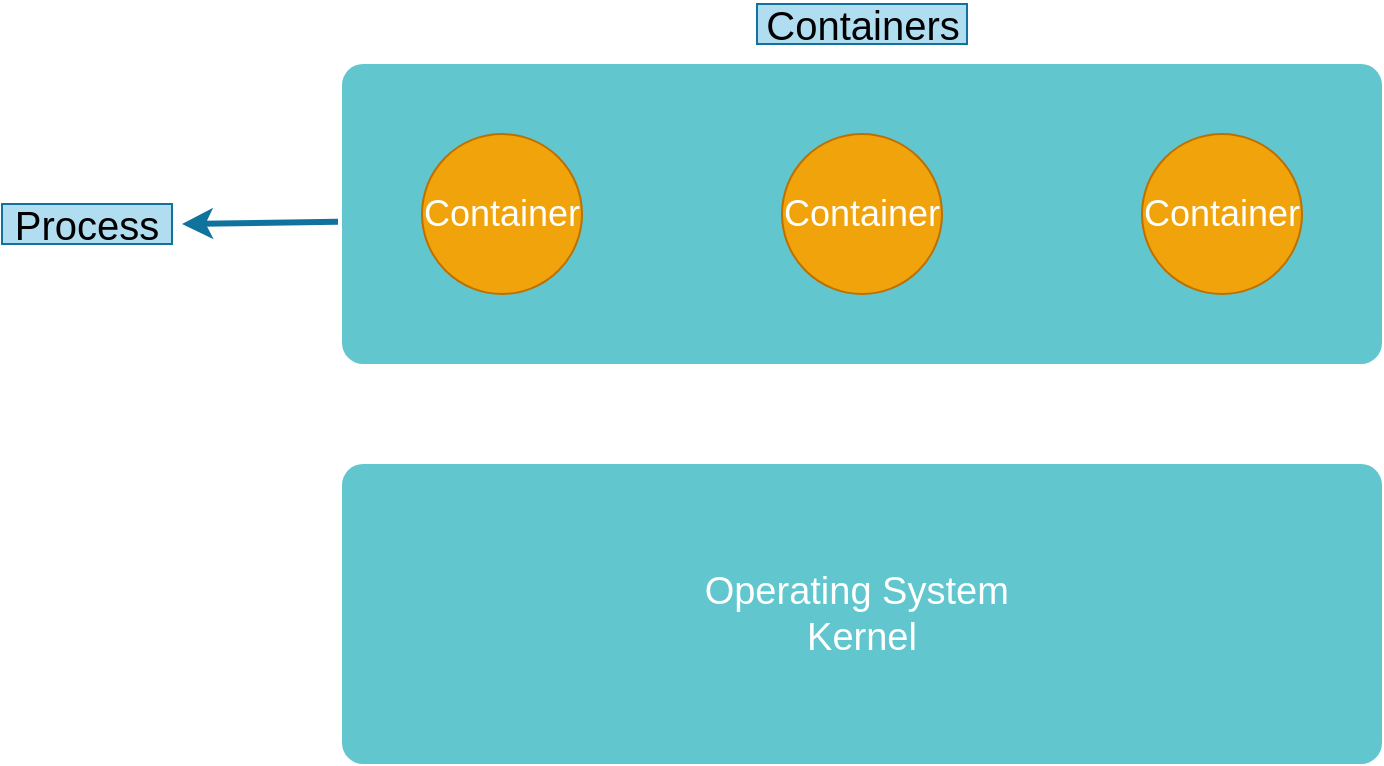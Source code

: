 <mxfile version="14.8.2" type="device"><diagram id="6a731a19-8d31-9384-78a2-239565b7b9f0" name="Page-1"><mxGraphModel dx="1422" dy="762" grid="1" gridSize="10" guides="1" tooltips="1" connect="1" arrows="1" fold="1" page="1" pageScale="1" pageWidth="1169" pageHeight="827" background="none" math="0" shadow="0"><root><mxCell id="0"/><mxCell id="1" parent="0"/><mxCell id="1778" value="&lt;font style=&quot;font-size: 19px&quot;&gt;Operating System&amp;nbsp;&lt;br&gt;Kernel&lt;/font&gt;" style="rounded=1;whiteSpace=wrap;html=1;shadow=0;labelBackgroundColor=none;strokeColor=none;strokeWidth=3;fillColor=#61c6ce;fontFamily=Helvetica;fontSize=14;fontColor=#FFFFFF;align=center;spacing=5;fontStyle=0;arcSize=7;perimeterSpacing=2;" parent="1" vertex="1"><mxGeometry x="330" y="400" width="520" height="150" as="geometry"/></mxCell><mxCell id="nAXbueVNzbiw_CQ6lbV0-1779" value="" style="rounded=1;whiteSpace=wrap;html=1;shadow=0;labelBackgroundColor=none;strokeColor=none;strokeWidth=3;fillColor=#61c6ce;fontFamily=Helvetica;fontSize=14;fontColor=#FFFFFF;align=center;spacing=5;fontStyle=0;arcSize=7;perimeterSpacing=2;" parent="1" vertex="1"><mxGeometry x="330" y="200" width="520" height="150" as="geometry"/></mxCell><mxCell id="nAXbueVNzbiw_CQ6lbV0-1780" value="&lt;font style=&quot;font-size: 18px&quot; color=&quot;#ffffff&quot;&gt;Container&lt;/font&gt;" style="ellipse;whiteSpace=wrap;html=1;aspect=fixed;fillColor=#f0a30a;strokeColor=#BD7000;fontColor=#000000;" parent="1" vertex="1"><mxGeometry x="370" y="235" width="80" height="80" as="geometry"/></mxCell><mxCell id="nAXbueVNzbiw_CQ6lbV0-1781" value="&lt;font style=&quot;font-size: 18px&quot; color=&quot;#ffffff&quot;&gt;Container&lt;/font&gt;" style="ellipse;whiteSpace=wrap;html=1;aspect=fixed;fillColor=#f0a30a;strokeColor=#BD7000;fontColor=#000000;" parent="1" vertex="1"><mxGeometry x="550" y="235" width="80" height="80" as="geometry"/></mxCell><mxCell id="nAXbueVNzbiw_CQ6lbV0-1782" value="&lt;font style=&quot;font-size: 18px&quot; color=&quot;#ffffff&quot;&gt;Container&lt;/font&gt;" style="ellipse;whiteSpace=wrap;html=1;aspect=fixed;fillColor=#f0a30a;strokeColor=#BD7000;fontColor=#000000;" parent="1" vertex="1"><mxGeometry x="730" y="235" width="80" height="80" as="geometry"/></mxCell><mxCell id="nAXbueVNzbiw_CQ6lbV0-1783" value="" style="endArrow=classic;html=1;fillColor=#b1ddf0;strokeColor=#10739e;strokeWidth=3;" parent="1" source="nAXbueVNzbiw_CQ6lbV0-1779" edge="1"><mxGeometry width="50" height="50" relative="1" as="geometry"><mxPoint x="330" y="310" as="sourcePoint"/><mxPoint x="250" y="280" as="targetPoint"/></mxGeometry></mxCell><mxCell id="nAXbueVNzbiw_CQ6lbV0-1787" value="&lt;font style=&quot;font-size: 20px&quot;&gt;Containers&lt;/font&gt;" style="text;html=1;strokeColor=#10739e;fillColor=#b1ddf0;align=center;verticalAlign=middle;whiteSpace=wrap;rounded=0;" parent="1" vertex="1"><mxGeometry x="537.5" y="170" width="105" height="20" as="geometry"/></mxCell><mxCell id="cEEPwuhvytAL0gDkZWtI-1779" value="&lt;font style=&quot;font-size: 20px&quot;&gt;Process&lt;/font&gt;" style="text;html=1;strokeColor=#10739e;fillColor=#b1ddf0;align=center;verticalAlign=middle;whiteSpace=wrap;rounded=0;" vertex="1" parent="1"><mxGeometry x="160" y="270" width="85" height="20" as="geometry"/></mxCell></root></mxGraphModel></diagram></mxfile>